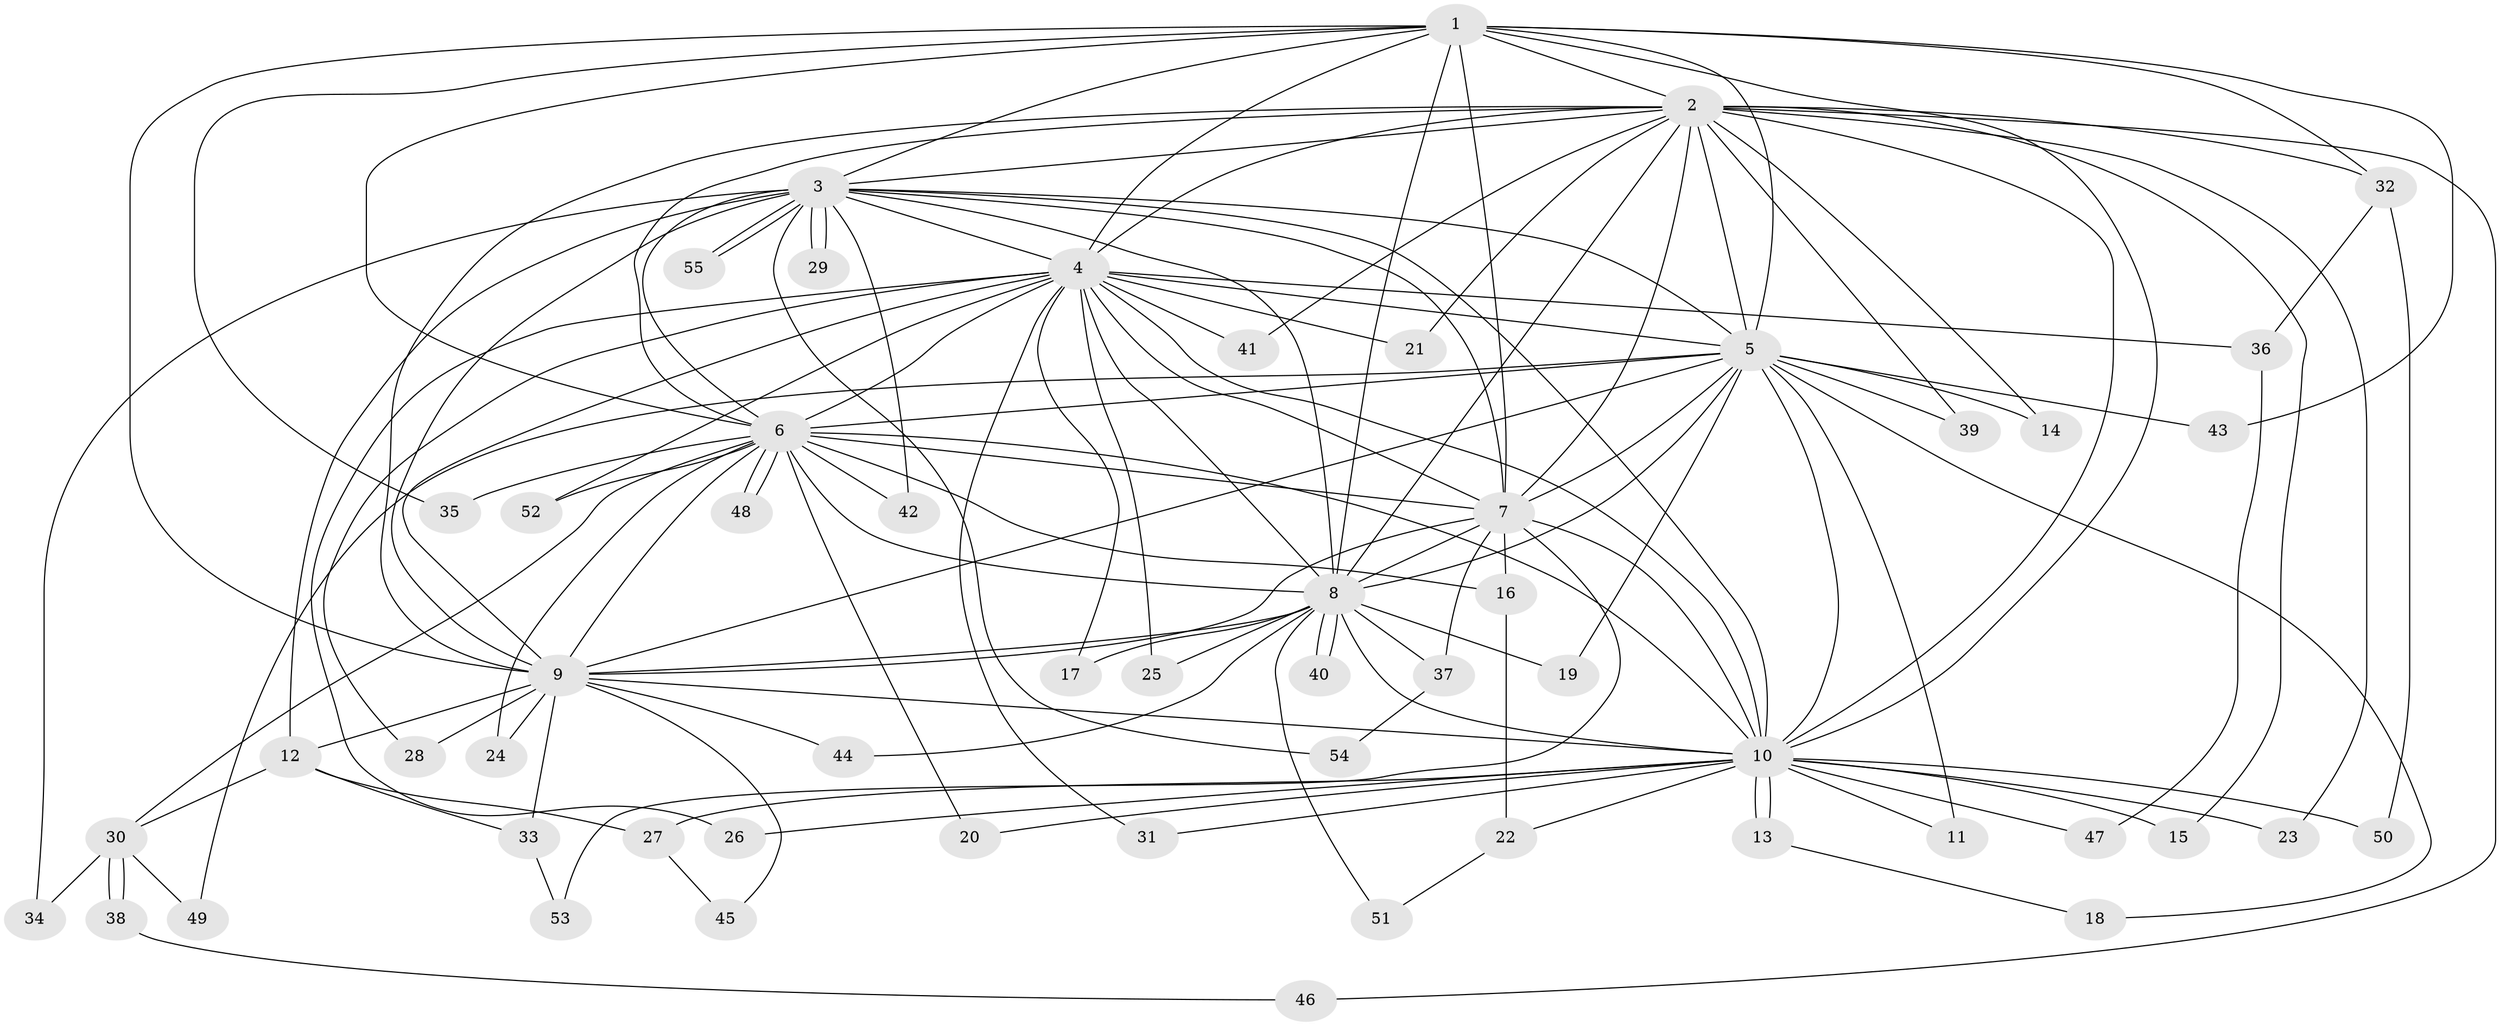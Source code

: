 // coarse degree distribution, {9: 0.025, 21: 0.025, 15: 0.025, 14: 0.025, 12: 0.025, 10: 0.025, 26: 0.025, 11: 0.025, 2: 0.575, 5: 0.025, 4: 0.05, 3: 0.1, 6: 0.025, 1: 0.025}
// Generated by graph-tools (version 1.1) at 2025/51/02/27/25 19:51:46]
// undirected, 55 vertices, 135 edges
graph export_dot {
graph [start="1"]
  node [color=gray90,style=filled];
  1;
  2;
  3;
  4;
  5;
  6;
  7;
  8;
  9;
  10;
  11;
  12;
  13;
  14;
  15;
  16;
  17;
  18;
  19;
  20;
  21;
  22;
  23;
  24;
  25;
  26;
  27;
  28;
  29;
  30;
  31;
  32;
  33;
  34;
  35;
  36;
  37;
  38;
  39;
  40;
  41;
  42;
  43;
  44;
  45;
  46;
  47;
  48;
  49;
  50;
  51;
  52;
  53;
  54;
  55;
  1 -- 2;
  1 -- 3;
  1 -- 4;
  1 -- 5;
  1 -- 6;
  1 -- 7;
  1 -- 8;
  1 -- 9;
  1 -- 10;
  1 -- 32;
  1 -- 35;
  1 -- 43;
  2 -- 3;
  2 -- 4;
  2 -- 5;
  2 -- 6;
  2 -- 7;
  2 -- 8;
  2 -- 9;
  2 -- 10;
  2 -- 14;
  2 -- 15;
  2 -- 21;
  2 -- 23;
  2 -- 32;
  2 -- 39;
  2 -- 41;
  2 -- 46;
  3 -- 4;
  3 -- 5;
  3 -- 6;
  3 -- 7;
  3 -- 8;
  3 -- 9;
  3 -- 10;
  3 -- 12;
  3 -- 29;
  3 -- 29;
  3 -- 34;
  3 -- 42;
  3 -- 54;
  3 -- 55;
  3 -- 55;
  4 -- 5;
  4 -- 6;
  4 -- 7;
  4 -- 8;
  4 -- 9;
  4 -- 10;
  4 -- 17;
  4 -- 21;
  4 -- 25;
  4 -- 26;
  4 -- 28;
  4 -- 31;
  4 -- 36;
  4 -- 41;
  4 -- 52;
  5 -- 6;
  5 -- 7;
  5 -- 8;
  5 -- 9;
  5 -- 10;
  5 -- 11;
  5 -- 14;
  5 -- 18;
  5 -- 19;
  5 -- 39;
  5 -- 43;
  5 -- 49;
  6 -- 7;
  6 -- 8;
  6 -- 9;
  6 -- 10;
  6 -- 16;
  6 -- 20;
  6 -- 24;
  6 -- 30;
  6 -- 35;
  6 -- 42;
  6 -- 48;
  6 -- 48;
  6 -- 52;
  7 -- 8;
  7 -- 9;
  7 -- 10;
  7 -- 16;
  7 -- 37;
  7 -- 53;
  8 -- 9;
  8 -- 10;
  8 -- 17;
  8 -- 19;
  8 -- 25;
  8 -- 37;
  8 -- 40;
  8 -- 40;
  8 -- 44;
  8 -- 51;
  9 -- 10;
  9 -- 12;
  9 -- 24;
  9 -- 28;
  9 -- 33;
  9 -- 44;
  9 -- 45;
  10 -- 11;
  10 -- 13;
  10 -- 13;
  10 -- 15;
  10 -- 20;
  10 -- 22;
  10 -- 23;
  10 -- 26;
  10 -- 27;
  10 -- 31;
  10 -- 47;
  10 -- 50;
  12 -- 27;
  12 -- 30;
  12 -- 33;
  13 -- 18;
  16 -- 22;
  22 -- 51;
  27 -- 45;
  30 -- 34;
  30 -- 38;
  30 -- 38;
  30 -- 49;
  32 -- 36;
  32 -- 50;
  33 -- 53;
  36 -- 47;
  37 -- 54;
  38 -- 46;
}
